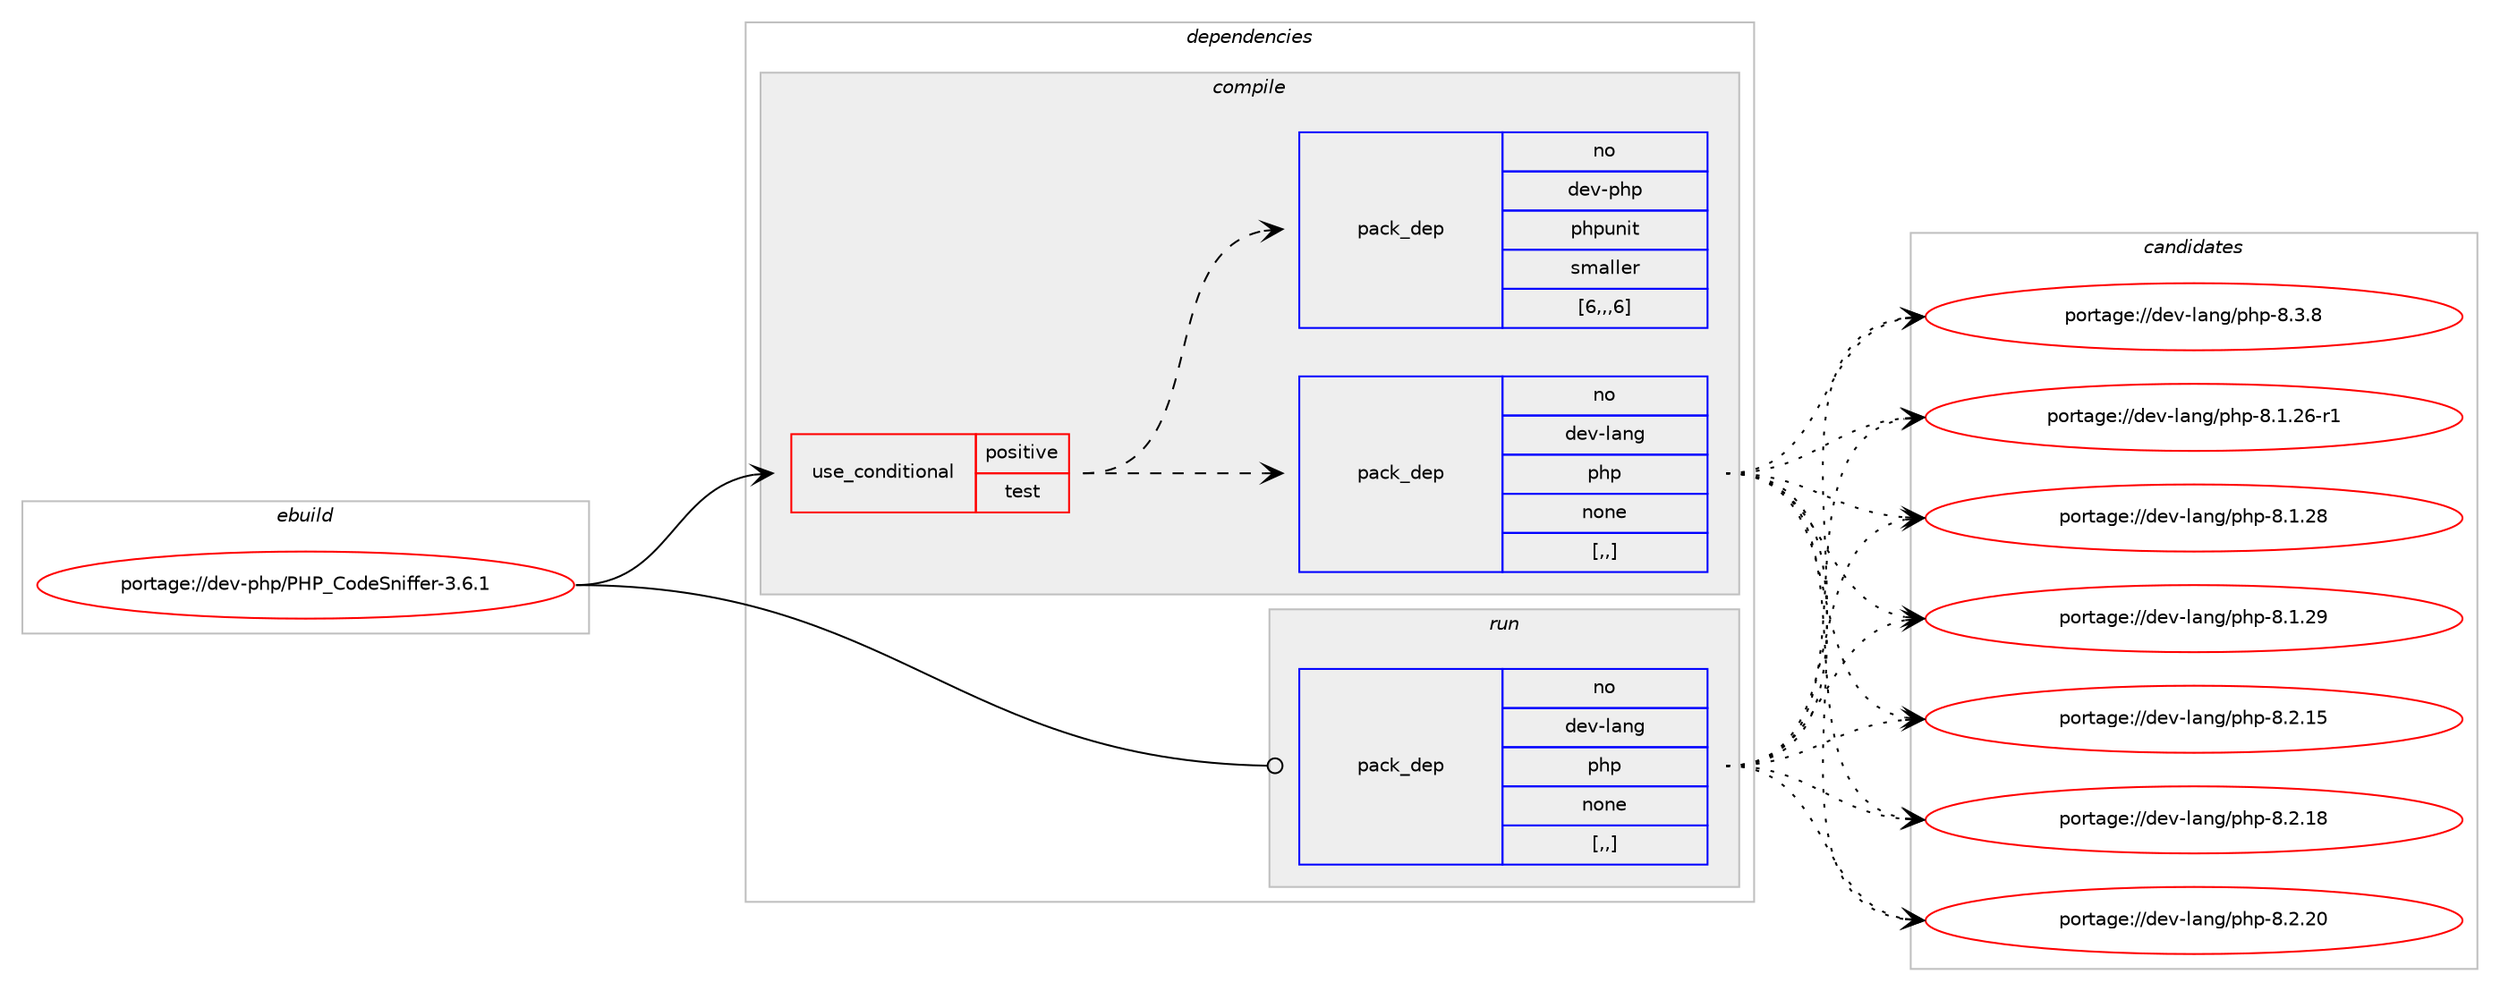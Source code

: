 digraph prolog {

# *************
# Graph options
# *************

newrank=true;
concentrate=true;
compound=true;
graph [rankdir=LR,fontname=Helvetica,fontsize=10,ranksep=1.5];#, ranksep=2.5, nodesep=0.2];
edge  [arrowhead=vee];
node  [fontname=Helvetica,fontsize=10];

# **********
# The ebuild
# **********

subgraph cluster_leftcol {
color=gray;
rank=same;
label=<<i>ebuild</i>>;
id [label="portage://dev-php/PHP_CodeSniffer-3.6.1", color=red, width=4, href="../dev-php/PHP_CodeSniffer-3.6.1.svg"];
}

# ****************
# The dependencies
# ****************

subgraph cluster_midcol {
color=gray;
label=<<i>dependencies</i>>;
subgraph cluster_compile {
fillcolor="#eeeeee";
style=filled;
label=<<i>compile</i>>;
subgraph cond29237 {
dependency136484 [label=<<TABLE BORDER="0" CELLBORDER="1" CELLSPACING="0" CELLPADDING="4"><TR><TD ROWSPAN="3" CELLPADDING="10">use_conditional</TD></TR><TR><TD>positive</TD></TR><TR><TD>test</TD></TR></TABLE>>, shape=none, color=red];
subgraph pack106047 {
dependency136485 [label=<<TABLE BORDER="0" CELLBORDER="1" CELLSPACING="0" CELLPADDING="4" WIDTH="220"><TR><TD ROWSPAN="6" CELLPADDING="30">pack_dep</TD></TR><TR><TD WIDTH="110">no</TD></TR><TR><TD>dev-lang</TD></TR><TR><TD>php</TD></TR><TR><TD>none</TD></TR><TR><TD>[,,]</TD></TR></TABLE>>, shape=none, color=blue];
}
dependency136484:e -> dependency136485:w [weight=20,style="dashed",arrowhead="vee"];
subgraph pack106048 {
dependency136486 [label=<<TABLE BORDER="0" CELLBORDER="1" CELLSPACING="0" CELLPADDING="4" WIDTH="220"><TR><TD ROWSPAN="6" CELLPADDING="30">pack_dep</TD></TR><TR><TD WIDTH="110">no</TD></TR><TR><TD>dev-php</TD></TR><TR><TD>phpunit</TD></TR><TR><TD>smaller</TD></TR><TR><TD>[6,,,6]</TD></TR></TABLE>>, shape=none, color=blue];
}
dependency136484:e -> dependency136486:w [weight=20,style="dashed",arrowhead="vee"];
}
id:e -> dependency136484:w [weight=20,style="solid",arrowhead="vee"];
}
subgraph cluster_compileandrun {
fillcolor="#eeeeee";
style=filled;
label=<<i>compile and run</i>>;
}
subgraph cluster_run {
fillcolor="#eeeeee";
style=filled;
label=<<i>run</i>>;
subgraph pack106049 {
dependency136487 [label=<<TABLE BORDER="0" CELLBORDER="1" CELLSPACING="0" CELLPADDING="4" WIDTH="220"><TR><TD ROWSPAN="6" CELLPADDING="30">pack_dep</TD></TR><TR><TD WIDTH="110">no</TD></TR><TR><TD>dev-lang</TD></TR><TR><TD>php</TD></TR><TR><TD>none</TD></TR><TR><TD>[,,]</TD></TR></TABLE>>, shape=none, color=blue];
}
id:e -> dependency136487:w [weight=20,style="solid",arrowhead="odot"];
}
}

# **************
# The candidates
# **************

subgraph cluster_choices {
rank=same;
color=gray;
label=<<i>candidates</i>>;

subgraph choice106047 {
color=black;
nodesep=1;
choice100101118451089711010347112104112455646494650544511449 [label="portage://dev-lang/php-8.1.26-r1", color=red, width=4,href="../dev-lang/php-8.1.26-r1.svg"];
choice10010111845108971101034711210411245564649465056 [label="portage://dev-lang/php-8.1.28", color=red, width=4,href="../dev-lang/php-8.1.28.svg"];
choice10010111845108971101034711210411245564649465057 [label="portage://dev-lang/php-8.1.29", color=red, width=4,href="../dev-lang/php-8.1.29.svg"];
choice10010111845108971101034711210411245564650464953 [label="portage://dev-lang/php-8.2.15", color=red, width=4,href="../dev-lang/php-8.2.15.svg"];
choice10010111845108971101034711210411245564650464956 [label="portage://dev-lang/php-8.2.18", color=red, width=4,href="../dev-lang/php-8.2.18.svg"];
choice10010111845108971101034711210411245564650465048 [label="portage://dev-lang/php-8.2.20", color=red, width=4,href="../dev-lang/php-8.2.20.svg"];
choice100101118451089711010347112104112455646514656 [label="portage://dev-lang/php-8.3.8", color=red, width=4,href="../dev-lang/php-8.3.8.svg"];
dependency136485:e -> choice100101118451089711010347112104112455646494650544511449:w [style=dotted,weight="100"];
dependency136485:e -> choice10010111845108971101034711210411245564649465056:w [style=dotted,weight="100"];
dependency136485:e -> choice10010111845108971101034711210411245564649465057:w [style=dotted,weight="100"];
dependency136485:e -> choice10010111845108971101034711210411245564650464953:w [style=dotted,weight="100"];
dependency136485:e -> choice10010111845108971101034711210411245564650464956:w [style=dotted,weight="100"];
dependency136485:e -> choice10010111845108971101034711210411245564650465048:w [style=dotted,weight="100"];
dependency136485:e -> choice100101118451089711010347112104112455646514656:w [style=dotted,weight="100"];
}
subgraph choice106048 {
color=black;
nodesep=1;
}
subgraph choice106049 {
color=black;
nodesep=1;
choice100101118451089711010347112104112455646494650544511449 [label="portage://dev-lang/php-8.1.26-r1", color=red, width=4,href="../dev-lang/php-8.1.26-r1.svg"];
choice10010111845108971101034711210411245564649465056 [label="portage://dev-lang/php-8.1.28", color=red, width=4,href="../dev-lang/php-8.1.28.svg"];
choice10010111845108971101034711210411245564649465057 [label="portage://dev-lang/php-8.1.29", color=red, width=4,href="../dev-lang/php-8.1.29.svg"];
choice10010111845108971101034711210411245564650464953 [label="portage://dev-lang/php-8.2.15", color=red, width=4,href="../dev-lang/php-8.2.15.svg"];
choice10010111845108971101034711210411245564650464956 [label="portage://dev-lang/php-8.2.18", color=red, width=4,href="../dev-lang/php-8.2.18.svg"];
choice10010111845108971101034711210411245564650465048 [label="portage://dev-lang/php-8.2.20", color=red, width=4,href="../dev-lang/php-8.2.20.svg"];
choice100101118451089711010347112104112455646514656 [label="portage://dev-lang/php-8.3.8", color=red, width=4,href="../dev-lang/php-8.3.8.svg"];
dependency136487:e -> choice100101118451089711010347112104112455646494650544511449:w [style=dotted,weight="100"];
dependency136487:e -> choice10010111845108971101034711210411245564649465056:w [style=dotted,weight="100"];
dependency136487:e -> choice10010111845108971101034711210411245564649465057:w [style=dotted,weight="100"];
dependency136487:e -> choice10010111845108971101034711210411245564650464953:w [style=dotted,weight="100"];
dependency136487:e -> choice10010111845108971101034711210411245564650464956:w [style=dotted,weight="100"];
dependency136487:e -> choice10010111845108971101034711210411245564650465048:w [style=dotted,weight="100"];
dependency136487:e -> choice100101118451089711010347112104112455646514656:w [style=dotted,weight="100"];
}
}

}
